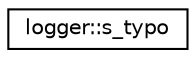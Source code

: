 digraph "Graphical Class Hierarchy"
{
  edge [fontname="Helvetica",fontsize="10",labelfontname="Helvetica",labelfontsize="10"];
  node [fontname="Helvetica",fontsize="10",shape=record];
  rankdir="LR";
  Node0 [label="logger::s_typo",height=0.2,width=0.4,color="black", fillcolor="white", style="filled",URL="$structlogger_1_1s__typo.html"];
}
